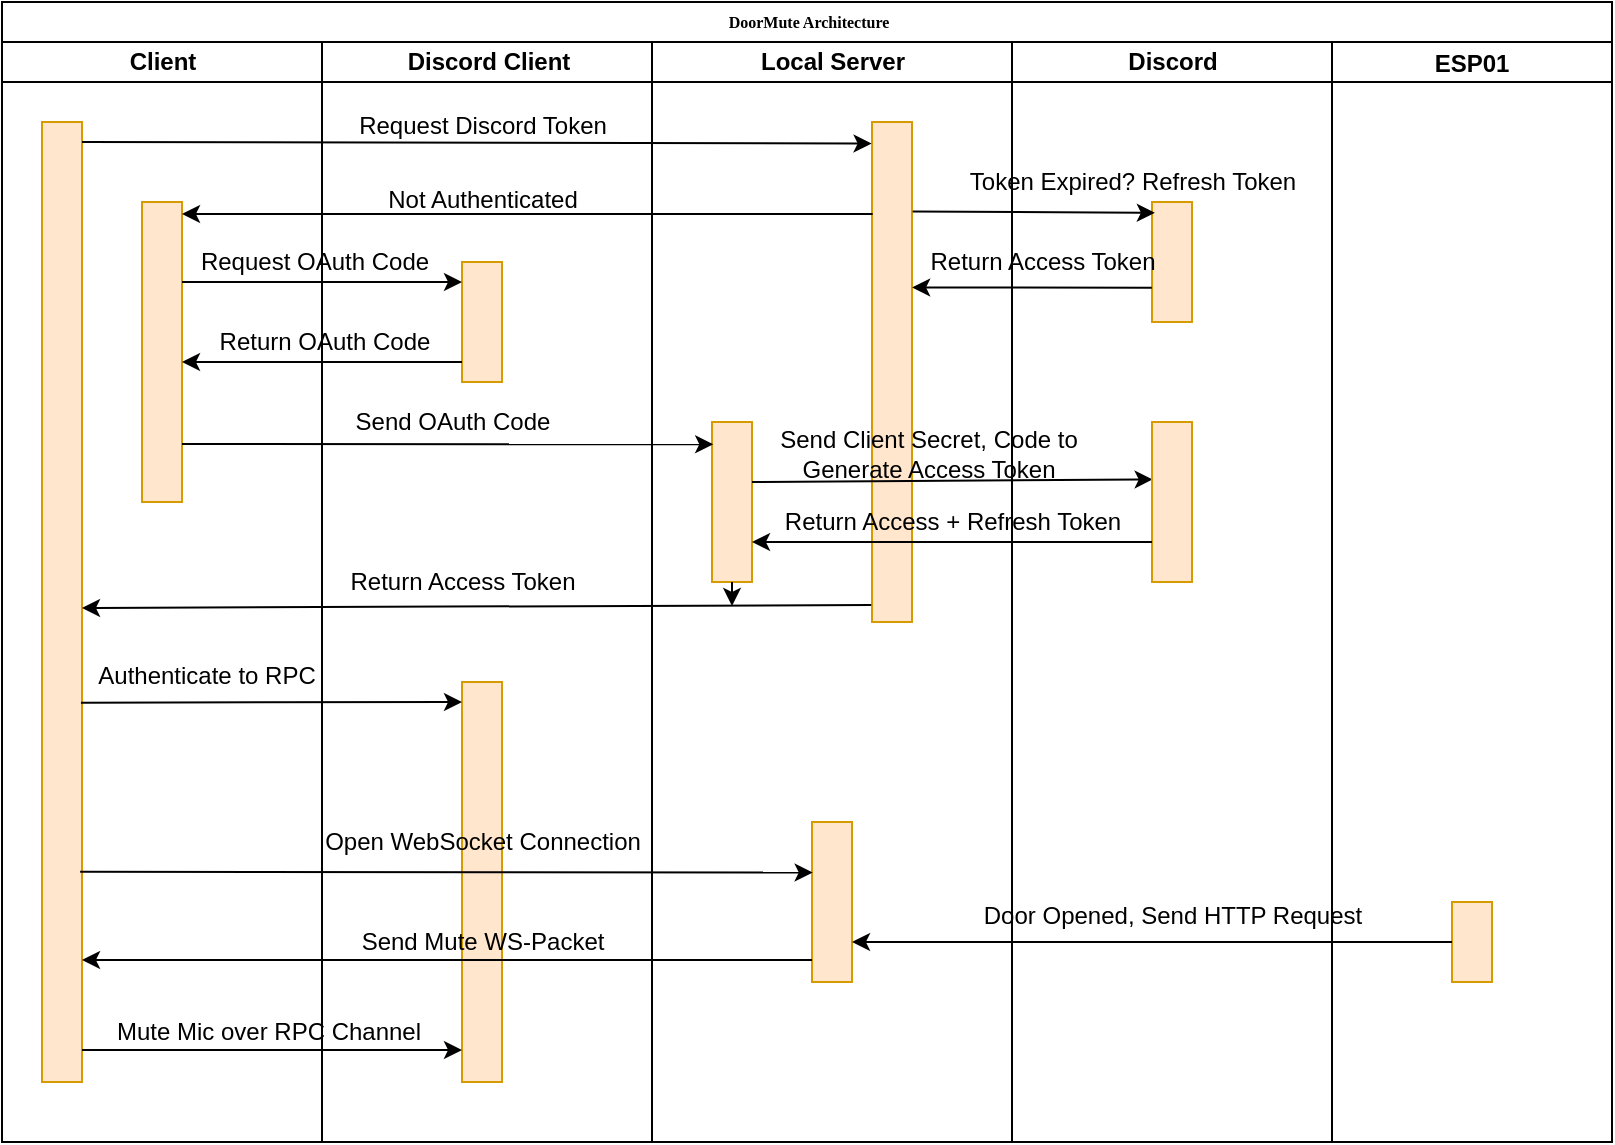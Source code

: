 <mxfile version="15.8.4" type="device"><diagram name="Page-1" id="74e2e168-ea6b-b213-b513-2b3c1d86103e"><mxGraphModel dx="202" dy="976" grid="1" gridSize="10" guides="1" tooltips="1" connect="1" arrows="1" fold="1" page="1" pageScale="1" pageWidth="1100" pageHeight="850" background="none" math="0" shadow="0"><root><mxCell id="0"/><mxCell id="1" parent="0"/><mxCell id="77e6c97f196da883-1" value="DoorMute Architecture" style="swimlane;html=1;childLayout=stackLayout;startSize=20;rounded=0;shadow=0;labelBackgroundColor=none;strokeWidth=1;fontFamily=Verdana;fontSize=8;align=center;" parent="1" vertex="1"><mxGeometry x="220" y="-110" width="805" height="570" as="geometry"/></mxCell><mxCell id="77e6c97f196da883-2" value="Client" style="swimlane;html=1;startSize=20;" parent="77e6c97f196da883-1" vertex="1"><mxGeometry y="20" width="160" height="550" as="geometry"/></mxCell><mxCell id="Tfc1KYVLpW-TjRMWMEtR-3" value="" style="rounded=0;whiteSpace=wrap;html=1;fillColor=#ffe6cc;strokeColor=#d79b00;" vertex="1" parent="77e6c97f196da883-2"><mxGeometry x="20" y="40" width="20" height="480" as="geometry"/></mxCell><mxCell id="Tfc1KYVLpW-TjRMWMEtR-53" value="" style="rounded=0;whiteSpace=wrap;html=1;fillColor=#ffe6cc;strokeColor=#d79b00;" vertex="1" parent="77e6c97f196da883-2"><mxGeometry x="70" y="80" width="20" height="150" as="geometry"/></mxCell><mxCell id="77e6c97f196da883-31" style="edgeStyle=orthogonalEdgeStyle;rounded=1;html=1;labelBackgroundColor=none;startArrow=none;startFill=0;startSize=5;endArrow=classicThin;endFill=1;endSize=5;jettySize=auto;orthogonalLoop=1;strokeWidth=1;fontFamily=Verdana;fontSize=8" parent="77e6c97f196da883-1" source="77e6c97f196da883-16" edge="1"><mxGeometry relative="1" as="geometry"><mxPoint x="70.059" y="235.0" as="targetPoint"/></mxGeometry></mxCell><mxCell id="107ba76e4e335f99-6" style="edgeStyle=orthogonalEdgeStyle;rounded=1;html=1;labelBackgroundColor=none;startArrow=none;startFill=0;startSize=5;endArrow=classicThin;endFill=1;endSize=5;jettySize=auto;orthogonalLoop=1;strokeWidth=1;fontFamily=Verdana;fontSize=8" parent="77e6c97f196da883-1" target="77e6c97f196da883-19" edge="1"><mxGeometry relative="1" as="geometry"><mxPoint x="450" y="610" as="sourcePoint"/></mxGeometry></mxCell><mxCell id="77e6c97f196da883-3" value="Discord Client" style="swimlane;html=1;startSize=20;" parent="77e6c97f196da883-1" vertex="1"><mxGeometry x="160" y="20" width="165" height="550" as="geometry"/></mxCell><mxCell id="Tfc1KYVLpW-TjRMWMEtR-4" value="" style="rounded=0;whiteSpace=wrap;html=1;fillColor=#ffe6cc;strokeColor=#d79b00;" vertex="1" parent="77e6c97f196da883-3"><mxGeometry x="70" y="110" width="20" height="60" as="geometry"/></mxCell><mxCell id="Tfc1KYVLpW-TjRMWMEtR-9" value="Request Discord Token" style="text;html=1;align=center;verticalAlign=middle;resizable=0;points=[];autosize=1;strokeColor=none;fillColor=none;" vertex="1" parent="77e6c97f196da883-3"><mxGeometry x="10" y="32" width="140" height="20" as="geometry"/></mxCell><mxCell id="Tfc1KYVLpW-TjRMWMEtR-11" value="Not Authenticated" style="text;html=1;align=center;verticalAlign=middle;resizable=0;points=[];autosize=1;strokeColor=none;fillColor=none;" vertex="1" parent="77e6c97f196da883-3"><mxGeometry x="25" y="69" width="110" height="20" as="geometry"/></mxCell><mxCell id="Tfc1KYVLpW-TjRMWMEtR-13" value="Request OAuth Code" style="text;html=1;align=center;verticalAlign=middle;resizable=0;points=[];autosize=1;strokeColor=none;fillColor=none;" vertex="1" parent="77e6c97f196da883-3"><mxGeometry x="-69" y="100" width="130" height="20" as="geometry"/></mxCell><mxCell id="Tfc1KYVLpW-TjRMWMEtR-16" value="Return OAuth Code" style="text;html=1;align=center;verticalAlign=middle;resizable=0;points=[];autosize=1;strokeColor=none;fillColor=none;" vertex="1" parent="77e6c97f196da883-3"><mxGeometry x="-59" y="140" width="120" height="20" as="geometry"/></mxCell><mxCell id="Tfc1KYVLpW-TjRMWMEtR-24" value="Send OAuth Code" style="text;html=1;align=center;verticalAlign=middle;resizable=0;points=[];autosize=1;strokeColor=none;fillColor=none;" vertex="1" parent="77e6c97f196da883-3"><mxGeometry x="10" y="180" width="110" height="20" as="geometry"/></mxCell><mxCell id="Tfc1KYVLpW-TjRMWMEtR-62" value="" style="rounded=0;whiteSpace=wrap;html=1;fillColor=#ffe6cc;strokeColor=#d79b00;" vertex="1" parent="77e6c97f196da883-3"><mxGeometry x="70" y="320" width="20" height="200" as="geometry"/></mxCell><mxCell id="Tfc1KYVLpW-TjRMWMEtR-67" value="Open WebSocket Connection" style="text;html=1;align=center;verticalAlign=middle;resizable=0;points=[];autosize=1;strokeColor=none;fillColor=none;" vertex="1" parent="77e6c97f196da883-3"><mxGeometry x="-5" y="390" width="170" height="20" as="geometry"/></mxCell><mxCell id="Tfc1KYVLpW-TjRMWMEtR-73" value="Send Mute WS-Packet" style="text;html=1;align=center;verticalAlign=middle;resizable=0;points=[];autosize=1;strokeColor=none;fillColor=none;" vertex="1" parent="77e6c97f196da883-3"><mxGeometry x="10" y="440" width="140" height="20" as="geometry"/></mxCell><mxCell id="77e6c97f196da883-4" value="Local Server" style="swimlane;html=1;startSize=20;" parent="77e6c97f196da883-1" vertex="1"><mxGeometry x="325" y="20" width="180" height="550" as="geometry"/></mxCell><mxCell id="77e6c97f196da883-29" style="edgeStyle=orthogonalEdgeStyle;rounded=1;html=1;labelBackgroundColor=none;startArrow=none;startFill=0;startSize=5;endArrow=classicThin;endFill=1;endSize=5;jettySize=auto;orthogonalLoop=1;strokeWidth=1;fontFamily=Verdana;fontSize=8" parent="77e6c97f196da883-4" target="77e6c97f196da883-13" edge="1"><mxGeometry relative="1" as="geometry"><mxPoint x="80.059" y="215.0" as="sourcePoint"/></mxGeometry></mxCell><mxCell id="Tfc1KYVLpW-TjRMWMEtR-5" value="" style="rounded=0;whiteSpace=wrap;html=1;fillColor=#ffe6cc;strokeColor=#d79b00;" vertex="1" parent="77e6c97f196da883-4"><mxGeometry x="110" y="40" width="20" height="250" as="geometry"/></mxCell><mxCell id="Tfc1KYVLpW-TjRMWMEtR-22" value="" style="rounded=0;whiteSpace=wrap;html=1;fillColor=#ffe6cc;strokeColor=#d79b00;" vertex="1" parent="77e6c97f196da883-4"><mxGeometry x="30" y="190" width="20" height="80" as="geometry"/></mxCell><mxCell id="Tfc1KYVLpW-TjRMWMEtR-55" value="" style="endArrow=classic;html=1;rounded=0;entryX=0.017;entryY=0.359;entryDx=0;entryDy=0;entryPerimeter=0;" edge="1" parent="77e6c97f196da883-4" target="Tfc1KYVLpW-TjRMWMEtR-54"><mxGeometry width="50" height="50" relative="1" as="geometry"><mxPoint x="50" y="220" as="sourcePoint"/><mxPoint x="100" y="170" as="targetPoint"/></mxGeometry></mxCell><mxCell id="Tfc1KYVLpW-TjRMWMEtR-58" value="Return Access + Refresh Token" style="text;html=1;align=center;verticalAlign=middle;resizable=0;points=[];autosize=1;strokeColor=none;fillColor=none;" vertex="1" parent="77e6c97f196da883-4"><mxGeometry x="60" y="230" width="180" height="20" as="geometry"/></mxCell><mxCell id="Tfc1KYVLpW-TjRMWMEtR-66" value="" style="rounded=0;whiteSpace=wrap;html=1;fillColor=#ffe6cc;strokeColor=#d79b00;" vertex="1" parent="77e6c97f196da883-4"><mxGeometry x="80" y="390" width="20" height="80" as="geometry"/></mxCell><mxCell id="77e6c97f196da883-5" value="Discord" style="swimlane;html=1;startSize=20;" parent="77e6c97f196da883-1" vertex="1"><mxGeometry x="505" y="20" width="160" height="550" as="geometry"/></mxCell><mxCell id="77e6c97f196da883-34" style="edgeStyle=orthogonalEdgeStyle;rounded=1;html=1;labelBackgroundColor=none;startArrow=none;startFill=0;startSize=5;endArrow=classicThin;endFill=1;endSize=5;jettySize=auto;orthogonalLoop=1;strokeColor=#000000;strokeWidth=1;fontFamily=Verdana;fontSize=8;fontColor=#000000;" parent="77e6c97f196da883-5" target="77e6c97f196da883-16" edge="1"><mxGeometry relative="1" as="geometry"><mxPoint x="80.059" y="300" as="sourcePoint"/></mxGeometry></mxCell><mxCell id="77e6c97f196da883-36" style="edgeStyle=orthogonalEdgeStyle;rounded=1;html=1;labelBackgroundColor=none;startArrow=none;startFill=0;startSize=5;endArrow=classicThin;endFill=1;endSize=5;jettySize=auto;orthogonalLoop=1;strokeWidth=1;fontFamily=Verdana;fontSize=8" parent="77e6c97f196da883-5" target="77e6c97f196da883-20" edge="1"><mxGeometry relative="1" as="geometry"><mxPoint x="80" y="620" as="sourcePoint"/></mxGeometry></mxCell><mxCell id="Tfc1KYVLpW-TjRMWMEtR-6" value="" style="rounded=0;whiteSpace=wrap;html=1;fillColor=#ffe6cc;strokeColor=#d79b00;" vertex="1" parent="77e6c97f196da883-5"><mxGeometry x="70" y="80" width="20" height="60" as="geometry"/></mxCell><mxCell id="Tfc1KYVLpW-TjRMWMEtR-19" value="Token Expired? Refresh Token" style="text;html=1;align=center;verticalAlign=middle;resizable=0;points=[];autosize=1;strokeColor=none;fillColor=none;" vertex="1" parent="77e6c97f196da883-5"><mxGeometry x="-30" y="60" width="180" height="20" as="geometry"/></mxCell><mxCell id="Tfc1KYVLpW-TjRMWMEtR-21" value="Return Access Token" style="text;html=1;align=center;verticalAlign=middle;resizable=0;points=[];autosize=1;strokeColor=none;fillColor=none;" vertex="1" parent="77e6c97f196da883-5"><mxGeometry x="-50" y="100" width="130" height="20" as="geometry"/></mxCell><mxCell id="Tfc1KYVLpW-TjRMWMEtR-54" value="" style="rounded=0;whiteSpace=wrap;html=1;fillColor=#ffe6cc;strokeColor=#d79b00;" vertex="1" parent="77e6c97f196da883-5"><mxGeometry x="70" y="190" width="20" height="80" as="geometry"/></mxCell><mxCell id="Tfc1KYVLpW-TjRMWMEtR-7" value="" style="endArrow=classic;html=1;rounded=0;entryX=-0.01;entryY=0.043;entryDx=0;entryDy=0;entryPerimeter=0;" edge="1" parent="77e6c97f196da883-1" target="Tfc1KYVLpW-TjRMWMEtR-5"><mxGeometry width="50" height="50" relative="1" as="geometry"><mxPoint x="40" y="70" as="sourcePoint"/><mxPoint x="430" y="70" as="targetPoint"/></mxGeometry></mxCell><mxCell id="Tfc1KYVLpW-TjRMWMEtR-10" value="" style="endArrow=classic;html=1;rounded=0;exitX=0.017;exitY=0.184;exitDx=0;exitDy=0;exitPerimeter=0;" edge="1" parent="77e6c97f196da883-1" source="Tfc1KYVLpW-TjRMWMEtR-5"><mxGeometry width="50" height="50" relative="1" as="geometry"><mxPoint x="430" y="106" as="sourcePoint"/><mxPoint x="90" y="106" as="targetPoint"/></mxGeometry></mxCell><mxCell id="Tfc1KYVLpW-TjRMWMEtR-12" value="" style="endArrow=classic;html=1;rounded=0;" edge="1" parent="77e6c97f196da883-1"><mxGeometry width="50" height="50" relative="1" as="geometry"><mxPoint x="90" y="140" as="sourcePoint"/><mxPoint x="230" y="140" as="targetPoint"/></mxGeometry></mxCell><mxCell id="Tfc1KYVLpW-TjRMWMEtR-20" value="" style="endArrow=classic;html=1;rounded=0;entryX=1.003;entryY=0.331;entryDx=0;entryDy=0;entryPerimeter=0;exitX=-0.005;exitY=0.714;exitDx=0;exitDy=0;exitPerimeter=0;" edge="1" parent="77e6c97f196da883-1" source="Tfc1KYVLpW-TjRMWMEtR-6" target="Tfc1KYVLpW-TjRMWMEtR-5"><mxGeometry width="50" height="50" relative="1" as="geometry"><mxPoint x="570" y="143" as="sourcePoint"/><mxPoint x="450" y="143" as="targetPoint"/></mxGeometry></mxCell><mxCell id="Tfc1KYVLpW-TjRMWMEtR-23" value="" style="endArrow=classic;html=1;rounded=0;entryX=0.03;entryY=0.139;entryDx=0;entryDy=0;entryPerimeter=0;" edge="1" parent="77e6c97f196da883-1" target="Tfc1KYVLpW-TjRMWMEtR-22"><mxGeometry width="50" height="50" relative="1" as="geometry"><mxPoint x="90" y="221" as="sourcePoint"/><mxPoint x="350" y="221" as="targetPoint"/></mxGeometry></mxCell><mxCell id="Tfc1KYVLpW-TjRMWMEtR-57" value="" style="endArrow=classic;html=1;rounded=0;entryX=1;entryY=0.75;entryDx=0;entryDy=0;exitX=0;exitY=0.75;exitDx=0;exitDy=0;" edge="1" parent="77e6c97f196da883-1" source="Tfc1KYVLpW-TjRMWMEtR-54" target="Tfc1KYVLpW-TjRMWMEtR-22"><mxGeometry width="50" height="50" relative="1" as="geometry"><mxPoint x="320" y="250" as="sourcePoint"/><mxPoint x="370" y="200" as="targetPoint"/></mxGeometry></mxCell><mxCell id="Tfc1KYVLpW-TjRMWMEtR-60" value="" style="endArrow=classic;html=1;rounded=0;exitX=-0.019;exitY=0.966;exitDx=0;exitDy=0;exitPerimeter=0;" edge="1" parent="77e6c97f196da883-1" source="Tfc1KYVLpW-TjRMWMEtR-5"><mxGeometry width="50" height="50" relative="1" as="geometry"><mxPoint x="430" y="303" as="sourcePoint"/><mxPoint x="40" y="303" as="targetPoint"/></mxGeometry></mxCell><mxCell id="Tfc1KYVLpW-TjRMWMEtR-18" value="" style="endArrow=classic;html=1;rounded=0;entryX=0.072;entryY=0.09;entryDx=0;entryDy=0;entryPerimeter=0;exitX=1.017;exitY=0.179;exitDx=0;exitDy=0;exitPerimeter=0;" edge="1" parent="77e6c97f196da883-1" source="Tfc1KYVLpW-TjRMWMEtR-5" target="Tfc1KYVLpW-TjRMWMEtR-6"><mxGeometry width="50" height="50" relative="1" as="geometry"><mxPoint x="460" y="105" as="sourcePoint"/><mxPoint x="520" y="60" as="targetPoint"/></mxGeometry></mxCell><mxCell id="Tfc1KYVLpW-TjRMWMEtR-15" value="ESP01" style="swimlane;startSize=20;" vertex="1" parent="77e6c97f196da883-1"><mxGeometry x="665" y="20" width="140" height="550" as="geometry"/></mxCell><mxCell id="Tfc1KYVLpW-TjRMWMEtR-68" value="" style="rounded=0;whiteSpace=wrap;html=1;fillColor=#ffe6cc;strokeColor=#d79b00;" vertex="1" parent="Tfc1KYVLpW-TjRMWMEtR-15"><mxGeometry x="60" y="430" width="20" height="40" as="geometry"/></mxCell><mxCell id="Tfc1KYVLpW-TjRMWMEtR-65" value="" style="endArrow=classic;html=1;rounded=0;entryX=0.017;entryY=0.316;entryDx=0;entryDy=0;entryPerimeter=0;exitX=0.953;exitY=0.781;exitDx=0;exitDy=0;exitPerimeter=0;" edge="1" parent="77e6c97f196da883-1" source="Tfc1KYVLpW-TjRMWMEtR-3" target="Tfc1KYVLpW-TjRMWMEtR-66"><mxGeometry width="50" height="50" relative="1" as="geometry"><mxPoint x="40" y="435" as="sourcePoint"/><mxPoint x="400" y="400" as="targetPoint"/></mxGeometry></mxCell><mxCell id="Tfc1KYVLpW-TjRMWMEtR-70" value="" style="endArrow=classic;html=1;rounded=0;entryX=1;entryY=0.75;entryDx=0;entryDy=0;exitX=0;exitY=0.5;exitDx=0;exitDy=0;" edge="1" parent="77e6c97f196da883-1" source="Tfc1KYVLpW-TjRMWMEtR-68" target="Tfc1KYVLpW-TjRMWMEtR-66"><mxGeometry width="50" height="50" relative="1" as="geometry"><mxPoint x="720" y="470" as="sourcePoint"/><mxPoint x="440" y="310" as="targetPoint"/></mxGeometry></mxCell><mxCell id="Tfc1KYVLpW-TjRMWMEtR-72" value="" style="endArrow=classic;html=1;rounded=0;exitX=0;exitY=0.75;exitDx=0;exitDy=0;" edge="1" parent="77e6c97f196da883-1"><mxGeometry width="50" height="50" relative="1" as="geometry"><mxPoint x="405" y="479" as="sourcePoint"/><mxPoint x="40" y="479" as="targetPoint"/></mxGeometry></mxCell><mxCell id="Tfc1KYVLpW-TjRMWMEtR-75" value="" style="endArrow=classic;html=1;rounded=0;" edge="1" parent="77e6c97f196da883-1"><mxGeometry width="50" height="50" relative="1" as="geometry"><mxPoint x="40" y="524" as="sourcePoint"/><mxPoint x="230" y="524" as="targetPoint"/></mxGeometry></mxCell><mxCell id="Tfc1KYVLpW-TjRMWMEtR-14" value="" style="endArrow=classic;html=1;rounded=0;" edge="1" parent="1"><mxGeometry width="50" height="50" relative="1" as="geometry"><mxPoint x="450" y="70" as="sourcePoint"/><mxPoint x="310" y="70" as="targetPoint"/></mxGeometry></mxCell><mxCell id="Tfc1KYVLpW-TjRMWMEtR-56" value="Send Client Secret, Code to&lt;br&gt;Generate Access Token" style="text;html=1;align=center;verticalAlign=middle;resizable=0;points=[];autosize=1;strokeColor=none;fillColor=none;" vertex="1" parent="1"><mxGeometry x="603" y="101" width="160" height="30" as="geometry"/></mxCell><mxCell id="Tfc1KYVLpW-TjRMWMEtR-61" value="Return Access Token" style="text;html=1;align=center;verticalAlign=middle;resizable=0;points=[];autosize=1;strokeColor=none;fillColor=none;" vertex="1" parent="1"><mxGeometry x="385" y="170" width="130" height="20" as="geometry"/></mxCell><mxCell id="Tfc1KYVLpW-TjRMWMEtR-64" value="Authenticate to RPC" style="text;html=1;align=center;verticalAlign=middle;resizable=0;points=[];autosize=1;strokeColor=none;fillColor=none;" vertex="1" parent="1"><mxGeometry x="262" y="217" width="120" height="20" as="geometry"/></mxCell><mxCell id="Tfc1KYVLpW-TjRMWMEtR-63" value="" style="endArrow=classic;html=1;rounded=0;exitX=-0.021;exitY=1.167;exitDx=0;exitDy=0;exitPerimeter=0;" edge="1" parent="1" source="Tfc1KYVLpW-TjRMWMEtR-64"><mxGeometry width="50" height="50" relative="1" as="geometry"><mxPoint x="500" y="160" as="sourcePoint"/><mxPoint x="450" y="240" as="targetPoint"/></mxGeometry></mxCell><mxCell id="Tfc1KYVLpW-TjRMWMEtR-71" value="Door Opened, Send HTTP Request" style="text;html=1;align=center;verticalAlign=middle;resizable=0;points=[];autosize=1;strokeColor=none;fillColor=none;" vertex="1" parent="1"><mxGeometry x="700" y="337" width="210" height="20" as="geometry"/></mxCell><mxCell id="Tfc1KYVLpW-TjRMWMEtR-76" value="Mute Mic over RPC Channel" style="text;html=1;align=center;verticalAlign=middle;resizable=0;points=[];autosize=1;strokeColor=none;fillColor=none;" vertex="1" parent="1"><mxGeometry x="268" y="395" width="170" height="20" as="geometry"/></mxCell><mxCell id="Tfc1KYVLpW-TjRMWMEtR-82" value="" style="endArrow=classic;html=1;rounded=0;exitX=0.5;exitY=1;exitDx=0;exitDy=0;" edge="1" parent="1" source="Tfc1KYVLpW-TjRMWMEtR-22"><mxGeometry width="50" height="50" relative="1" as="geometry"><mxPoint x="585" y="182" as="sourcePoint"/><mxPoint x="585" y="192" as="targetPoint"/></mxGeometry></mxCell></root></mxGraphModel></diagram></mxfile>